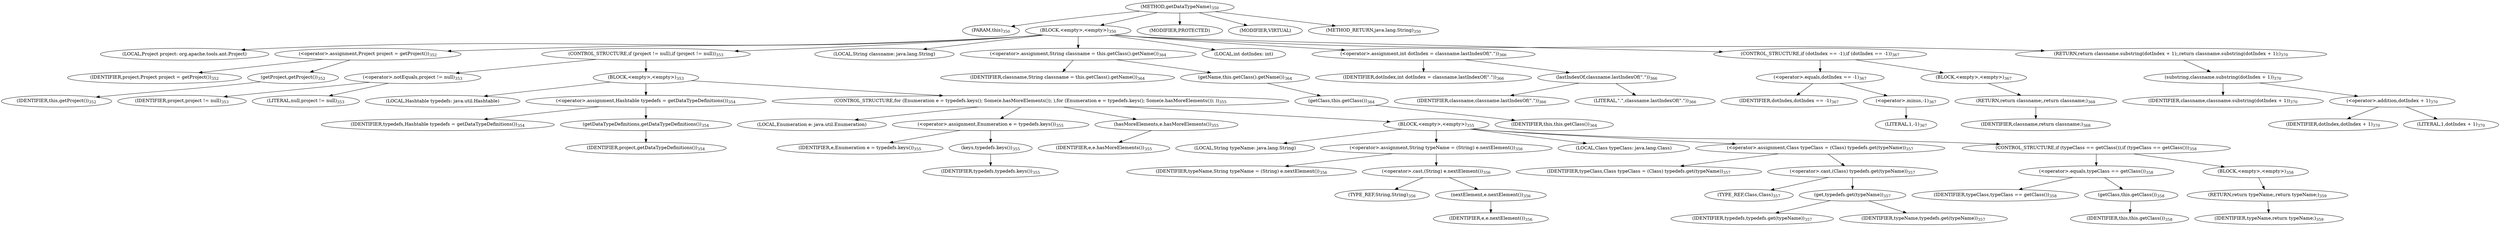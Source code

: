 digraph "getDataTypeName" {  
"687" [label = <(METHOD,getDataTypeName)<SUB>350</SUB>> ]
"77" [label = <(PARAM,this)<SUB>350</SUB>> ]
"688" [label = <(BLOCK,&lt;empty&gt;,&lt;empty&gt;)<SUB>350</SUB>> ]
"689" [label = <(LOCAL,Project project: org.apache.tools.ant.Project)> ]
"690" [label = <(&lt;operator&gt;.assignment,Project project = getProject())<SUB>352</SUB>> ]
"691" [label = <(IDENTIFIER,project,Project project = getProject())<SUB>352</SUB>> ]
"692" [label = <(getProject,getProject())<SUB>352</SUB>> ]
"76" [label = <(IDENTIFIER,this,getProject())<SUB>352</SUB>> ]
"693" [label = <(CONTROL_STRUCTURE,if (project != null),if (project != null))<SUB>353</SUB>> ]
"694" [label = <(&lt;operator&gt;.notEquals,project != null)<SUB>353</SUB>> ]
"695" [label = <(IDENTIFIER,project,project != null)<SUB>353</SUB>> ]
"696" [label = <(LITERAL,null,project != null)<SUB>353</SUB>> ]
"697" [label = <(BLOCK,&lt;empty&gt;,&lt;empty&gt;)<SUB>353</SUB>> ]
"698" [label = <(LOCAL,Hashtable typedefs: java.util.Hashtable)> ]
"699" [label = <(&lt;operator&gt;.assignment,Hashtable typedefs = getDataTypeDefinitions())<SUB>354</SUB>> ]
"700" [label = <(IDENTIFIER,typedefs,Hashtable typedefs = getDataTypeDefinitions())<SUB>354</SUB>> ]
"701" [label = <(getDataTypeDefinitions,getDataTypeDefinitions())<SUB>354</SUB>> ]
"702" [label = <(IDENTIFIER,project,getDataTypeDefinitions())<SUB>354</SUB>> ]
"703" [label = <(CONTROL_STRUCTURE,for (Enumeration e = typedefs.keys(); Some(e.hasMoreElements()); ),for (Enumeration e = typedefs.keys(); Some(e.hasMoreElements()); ))<SUB>355</SUB>> ]
"704" [label = <(LOCAL,Enumeration e: java.util.Enumeration)> ]
"705" [label = <(&lt;operator&gt;.assignment,Enumeration e = typedefs.keys())<SUB>355</SUB>> ]
"706" [label = <(IDENTIFIER,e,Enumeration e = typedefs.keys())<SUB>355</SUB>> ]
"707" [label = <(keys,typedefs.keys())<SUB>355</SUB>> ]
"708" [label = <(IDENTIFIER,typedefs,typedefs.keys())<SUB>355</SUB>> ]
"709" [label = <(hasMoreElements,e.hasMoreElements())<SUB>355</SUB>> ]
"710" [label = <(IDENTIFIER,e,e.hasMoreElements())<SUB>355</SUB>> ]
"711" [label = <(BLOCK,&lt;empty&gt;,&lt;empty&gt;)<SUB>355</SUB>> ]
"712" [label = <(LOCAL,String typeName: java.lang.String)> ]
"713" [label = <(&lt;operator&gt;.assignment,String typeName = (String) e.nextElement())<SUB>356</SUB>> ]
"714" [label = <(IDENTIFIER,typeName,String typeName = (String) e.nextElement())<SUB>356</SUB>> ]
"715" [label = <(&lt;operator&gt;.cast,(String) e.nextElement())<SUB>356</SUB>> ]
"716" [label = <(TYPE_REF,String,String)<SUB>356</SUB>> ]
"717" [label = <(nextElement,e.nextElement())<SUB>356</SUB>> ]
"718" [label = <(IDENTIFIER,e,e.nextElement())<SUB>356</SUB>> ]
"719" [label = <(LOCAL,Class typeClass: java.lang.Class)> ]
"720" [label = <(&lt;operator&gt;.assignment,Class typeClass = (Class) typedefs.get(typeName))<SUB>357</SUB>> ]
"721" [label = <(IDENTIFIER,typeClass,Class typeClass = (Class) typedefs.get(typeName))<SUB>357</SUB>> ]
"722" [label = <(&lt;operator&gt;.cast,(Class) typedefs.get(typeName))<SUB>357</SUB>> ]
"723" [label = <(TYPE_REF,Class,Class)<SUB>357</SUB>> ]
"724" [label = <(get,typedefs.get(typeName))<SUB>357</SUB>> ]
"725" [label = <(IDENTIFIER,typedefs,typedefs.get(typeName))<SUB>357</SUB>> ]
"726" [label = <(IDENTIFIER,typeName,typedefs.get(typeName))<SUB>357</SUB>> ]
"727" [label = <(CONTROL_STRUCTURE,if (typeClass == getClass()),if (typeClass == getClass()))<SUB>358</SUB>> ]
"728" [label = <(&lt;operator&gt;.equals,typeClass == getClass())<SUB>358</SUB>> ]
"729" [label = <(IDENTIFIER,typeClass,typeClass == getClass())<SUB>358</SUB>> ]
"730" [label = <(getClass,this.getClass())<SUB>358</SUB>> ]
"78" [label = <(IDENTIFIER,this,this.getClass())<SUB>358</SUB>> ]
"731" [label = <(BLOCK,&lt;empty&gt;,&lt;empty&gt;)<SUB>358</SUB>> ]
"732" [label = <(RETURN,return typeName;,return typeName;)<SUB>359</SUB>> ]
"733" [label = <(IDENTIFIER,typeName,return typeName;)<SUB>359</SUB>> ]
"734" [label = <(LOCAL,String classname: java.lang.String)> ]
"735" [label = <(&lt;operator&gt;.assignment,String classname = this.getClass().getName())<SUB>364</SUB>> ]
"736" [label = <(IDENTIFIER,classname,String classname = this.getClass().getName())<SUB>364</SUB>> ]
"737" [label = <(getName,this.getClass().getName())<SUB>364</SUB>> ]
"738" [label = <(getClass,this.getClass())<SUB>364</SUB>> ]
"79" [label = <(IDENTIFIER,this,this.getClass())<SUB>364</SUB>> ]
"739" [label = <(LOCAL,int dotIndex: int)> ]
"740" [label = <(&lt;operator&gt;.assignment,int dotIndex = classname.lastIndexOf(&quot;.&quot;))<SUB>366</SUB>> ]
"741" [label = <(IDENTIFIER,dotIndex,int dotIndex = classname.lastIndexOf(&quot;.&quot;))<SUB>366</SUB>> ]
"742" [label = <(lastIndexOf,classname.lastIndexOf(&quot;.&quot;))<SUB>366</SUB>> ]
"743" [label = <(IDENTIFIER,classname,classname.lastIndexOf(&quot;.&quot;))<SUB>366</SUB>> ]
"744" [label = <(LITERAL,&quot;.&quot;,classname.lastIndexOf(&quot;.&quot;))<SUB>366</SUB>> ]
"745" [label = <(CONTROL_STRUCTURE,if (dotIndex == -1),if (dotIndex == -1))<SUB>367</SUB>> ]
"746" [label = <(&lt;operator&gt;.equals,dotIndex == -1)<SUB>367</SUB>> ]
"747" [label = <(IDENTIFIER,dotIndex,dotIndex == -1)<SUB>367</SUB>> ]
"748" [label = <(&lt;operator&gt;.minus,-1)<SUB>367</SUB>> ]
"749" [label = <(LITERAL,1,-1)<SUB>367</SUB>> ]
"750" [label = <(BLOCK,&lt;empty&gt;,&lt;empty&gt;)<SUB>367</SUB>> ]
"751" [label = <(RETURN,return classname;,return classname;)<SUB>368</SUB>> ]
"752" [label = <(IDENTIFIER,classname,return classname;)<SUB>368</SUB>> ]
"753" [label = <(RETURN,return classname.substring(dotIndex + 1);,return classname.substring(dotIndex + 1);)<SUB>370</SUB>> ]
"754" [label = <(substring,classname.substring(dotIndex + 1))<SUB>370</SUB>> ]
"755" [label = <(IDENTIFIER,classname,classname.substring(dotIndex + 1))<SUB>370</SUB>> ]
"756" [label = <(&lt;operator&gt;.addition,dotIndex + 1)<SUB>370</SUB>> ]
"757" [label = <(IDENTIFIER,dotIndex,dotIndex + 1)<SUB>370</SUB>> ]
"758" [label = <(LITERAL,1,dotIndex + 1)<SUB>370</SUB>> ]
"759" [label = <(MODIFIER,PROTECTED)> ]
"760" [label = <(MODIFIER,VIRTUAL)> ]
"761" [label = <(METHOD_RETURN,java.lang.String)<SUB>350</SUB>> ]
  "687" -> "77" 
  "687" -> "688" 
  "687" -> "759" 
  "687" -> "760" 
  "687" -> "761" 
  "688" -> "689" 
  "688" -> "690" 
  "688" -> "693" 
  "688" -> "734" 
  "688" -> "735" 
  "688" -> "739" 
  "688" -> "740" 
  "688" -> "745" 
  "688" -> "753" 
  "690" -> "691" 
  "690" -> "692" 
  "692" -> "76" 
  "693" -> "694" 
  "693" -> "697" 
  "694" -> "695" 
  "694" -> "696" 
  "697" -> "698" 
  "697" -> "699" 
  "697" -> "703" 
  "699" -> "700" 
  "699" -> "701" 
  "701" -> "702" 
  "703" -> "704" 
  "703" -> "705" 
  "703" -> "709" 
  "703" -> "711" 
  "705" -> "706" 
  "705" -> "707" 
  "707" -> "708" 
  "709" -> "710" 
  "711" -> "712" 
  "711" -> "713" 
  "711" -> "719" 
  "711" -> "720" 
  "711" -> "727" 
  "713" -> "714" 
  "713" -> "715" 
  "715" -> "716" 
  "715" -> "717" 
  "717" -> "718" 
  "720" -> "721" 
  "720" -> "722" 
  "722" -> "723" 
  "722" -> "724" 
  "724" -> "725" 
  "724" -> "726" 
  "727" -> "728" 
  "727" -> "731" 
  "728" -> "729" 
  "728" -> "730" 
  "730" -> "78" 
  "731" -> "732" 
  "732" -> "733" 
  "735" -> "736" 
  "735" -> "737" 
  "737" -> "738" 
  "738" -> "79" 
  "740" -> "741" 
  "740" -> "742" 
  "742" -> "743" 
  "742" -> "744" 
  "745" -> "746" 
  "745" -> "750" 
  "746" -> "747" 
  "746" -> "748" 
  "748" -> "749" 
  "750" -> "751" 
  "751" -> "752" 
  "753" -> "754" 
  "754" -> "755" 
  "754" -> "756" 
  "756" -> "757" 
  "756" -> "758" 
}
